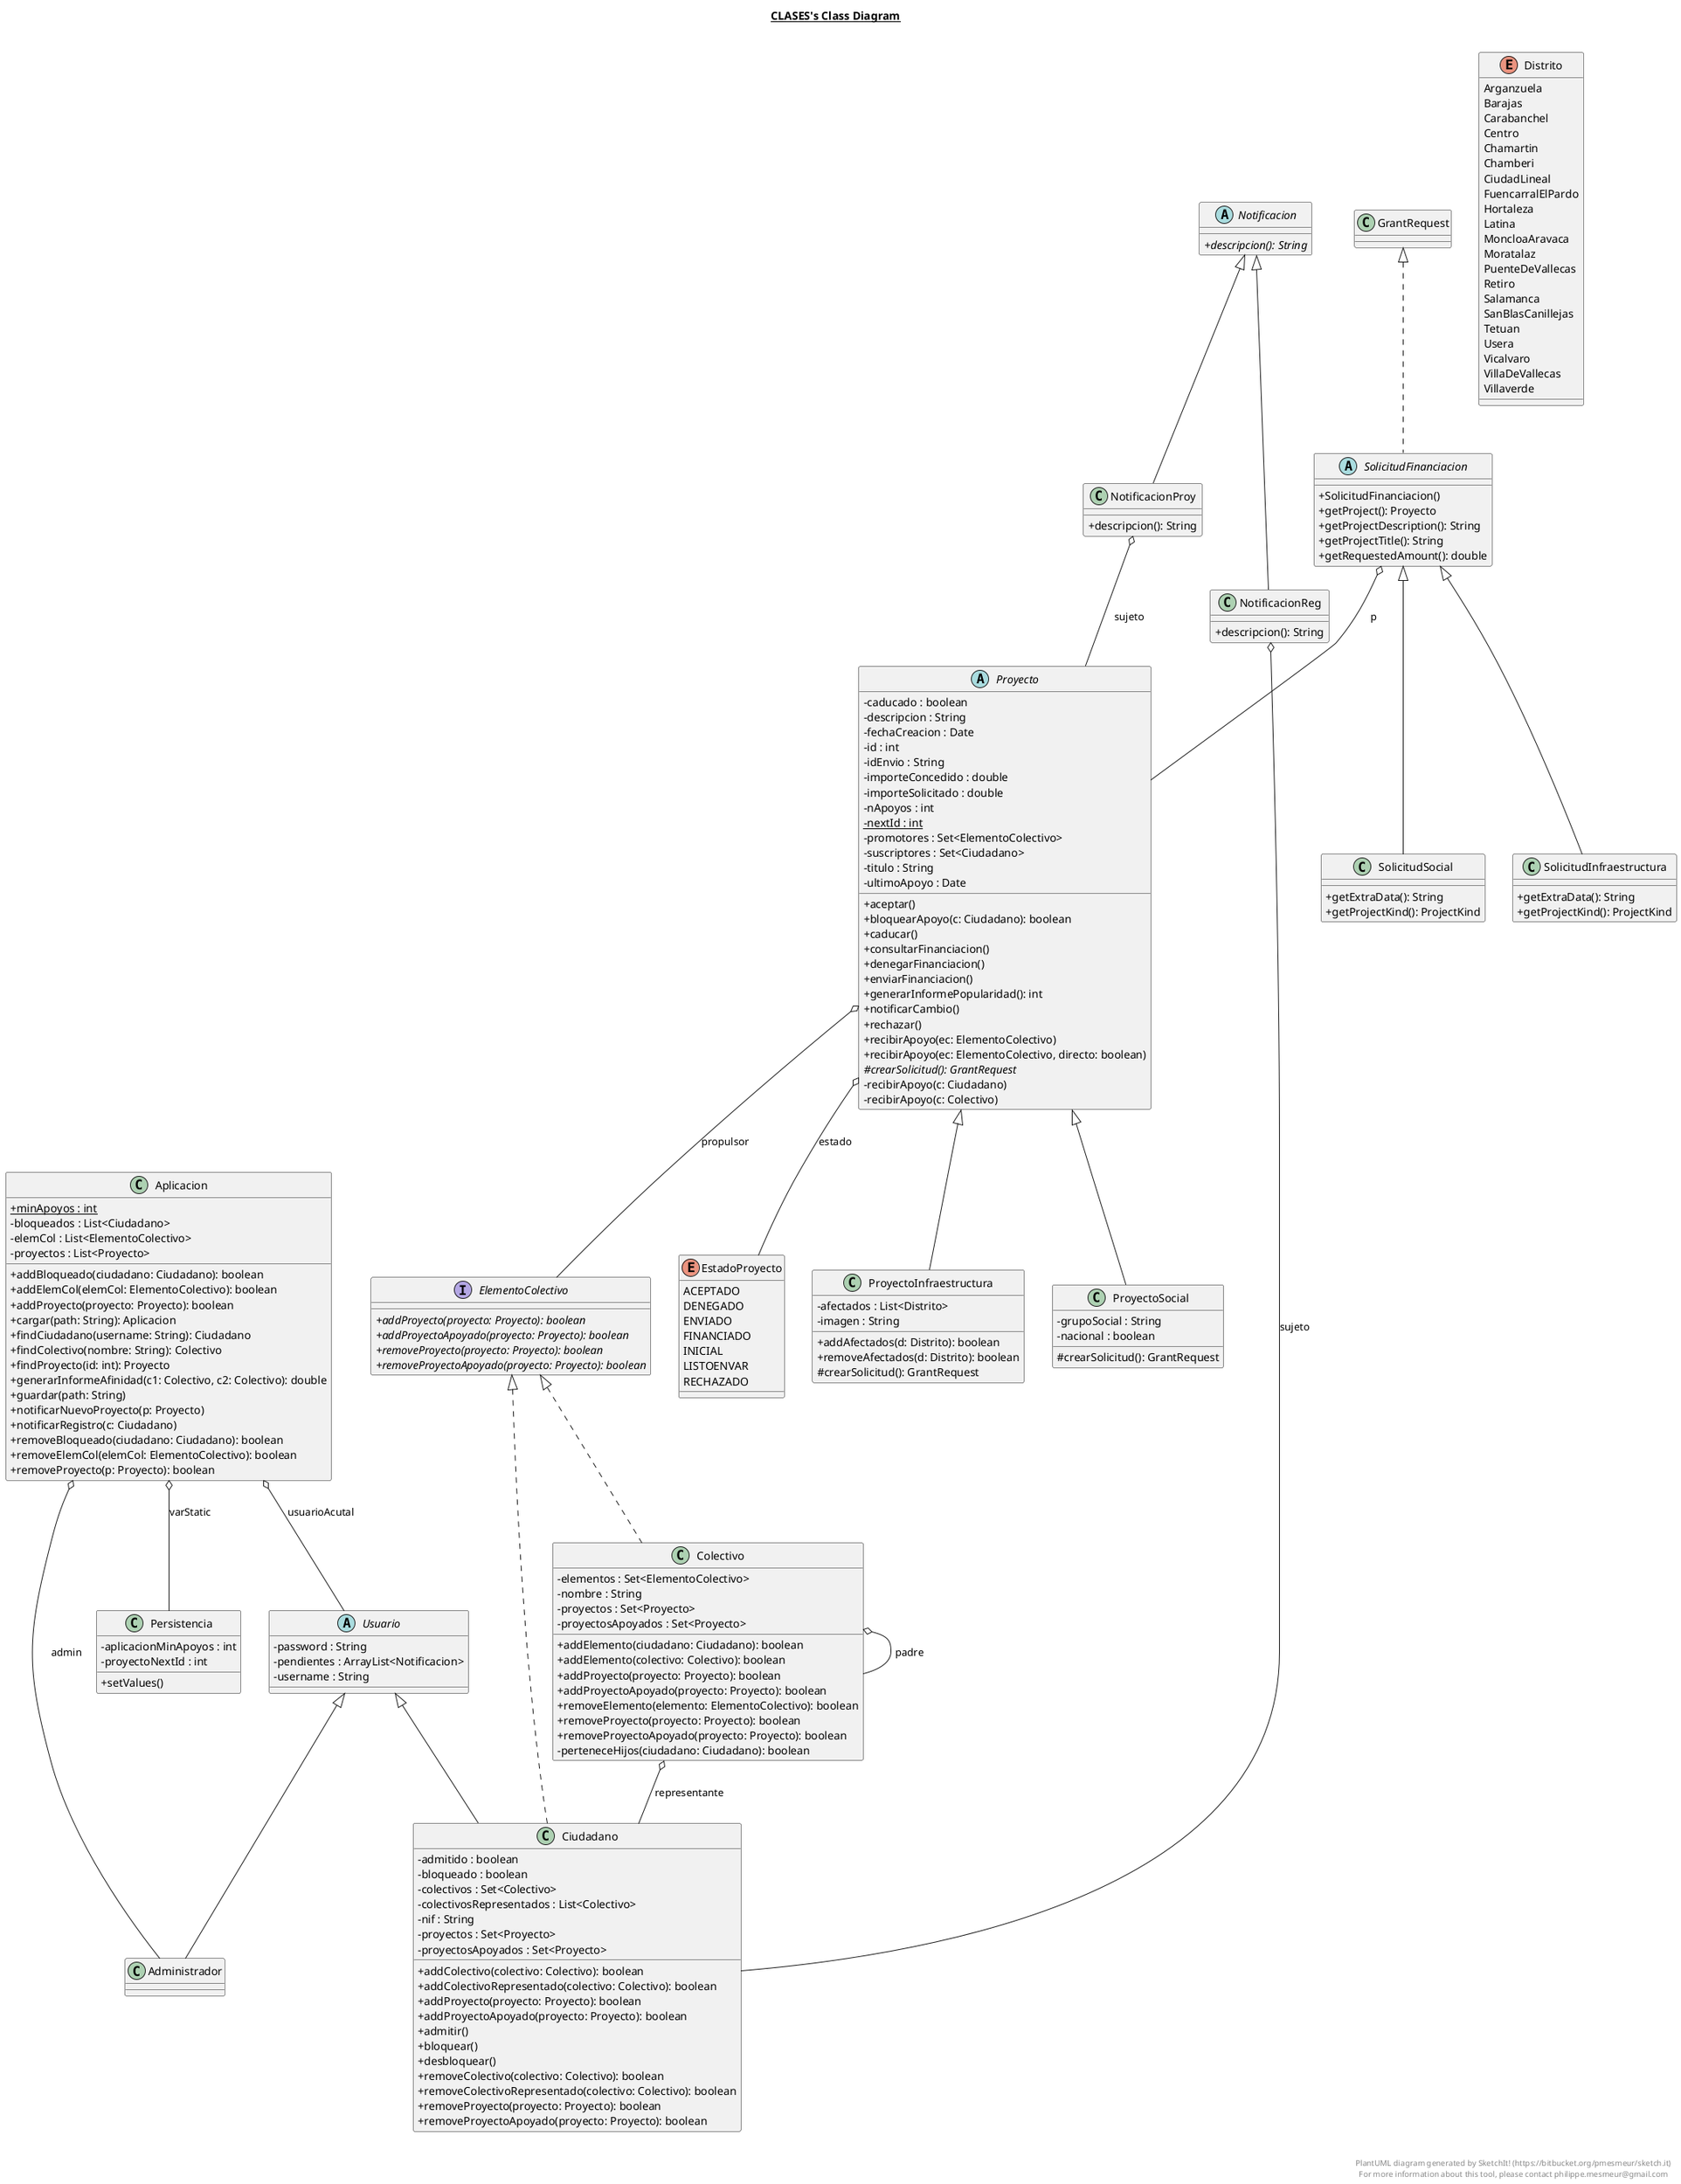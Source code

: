 @startuml

title __CLASES's Class Diagram__\n

skinparam classAttributeIconSize 0

      class Administrador {
      }
  
      class Aplicacion {
          {static} + minApoyos : int
          - bloqueados : List<Ciudadano>
          - elemCol : List<ElementoColectivo>
          - proyectos : List<Proyecto>
          + addBloqueado(ciudadano: Ciudadano): boolean
          + addElemCol(elemCol: ElementoColectivo): boolean
          + addProyecto(proyecto: Proyecto): boolean
          + cargar(path: String): Aplicacion
          + findCiudadano(username: String): Ciudadano
          + findColectivo(nombre: String): Colectivo
          + findProyecto(id: int): Proyecto
          + generarInformeAfinidad(c1: Colectivo, c2: Colectivo): double
          + guardar(path: String)
          + notificarNuevoProyecto(p: Proyecto)
          + notificarRegistro(c: Ciudadano)
          + removeBloqueado(ciudadano: Ciudadano): boolean
          + removeElemCol(elemCol: ElementoColectivo): boolean
          + removeProyecto(p: Proyecto): boolean
      }
  

    class Ciudadano {
      - admitido : boolean
      - bloqueado : boolean
      - colectivos : Set<Colectivo>
      - colectivosRepresentados : List<Colectivo>
      - nif : String
      - proyectos : Set<Proyecto>
      - proyectosApoyados : Set<Proyecto>
      + addColectivo(colectivo: Colectivo): boolean
      + addColectivoRepresentado(colectivo: Colectivo): boolean
      + addProyecto(proyecto: Proyecto): boolean
      + addProyectoApoyado(proyecto: Proyecto): boolean
      + admitir()
      + bloquear()
      + desbloquear()
      + removeColectivo(colectivo: Colectivo): boolean
      + removeColectivoRepresentado(colectivo: Colectivo): boolean
      + removeProyecto(proyecto: Proyecto): boolean
      + removeProyectoApoyado(proyecto: Proyecto): boolean
    }

      class Colectivo {
          - elementos : Set<ElementoColectivo>
          - nombre : String
          - proyectos : Set<Proyecto>
          - proyectosApoyados : Set<Proyecto>
          + addElemento(ciudadano: Ciudadano): boolean
          + addElemento(colectivo: Colectivo): boolean
          + addProyecto(proyecto: Proyecto): boolean
          + addProyectoApoyado(proyecto: Proyecto): boolean
          + removeElemento(elemento: ElementoColectivo): boolean
          + removeProyecto(proyecto: Proyecto): boolean
          + removeProyectoApoyado(proyecto: Proyecto): boolean
          - perteneceHijos(ciudadano: Ciudadano): boolean
      }

      enum Distrito {
        Arganzuela
        Barajas
        Carabanchel
        Centro
        Chamartin
        Chamberi
        CiudadLineal
        FuencarralElPardo
        Hortaleza
        Latina
        MoncloaAravaca
        Moratalaz
        PuenteDeVallecas
        Retiro
        Salamanca
        SanBlasCanillejas
        Tetuan
        Usera
        Vicalvaro
        VillaDeVallecas
        Villaverde
      }
  

      interface ElementoColectivo {
          {abstract} + addProyecto(proyecto: Proyecto): boolean
          {abstract} + addProyectoApoyado(proyecto: Proyecto): boolean
          {abstract} + removeProyecto(proyecto: Proyecto): boolean
          {abstract} + removeProyectoApoyado(proyecto: Proyecto): boolean
      }

      enum EstadoProyecto {
        ACEPTADO
        DENEGADO
        ENVIADO
        FINANCIADO
        INICIAL
        LISTOENVAR
        RECHAZADO
      }

      abstract class Notificacion {
          {abstract} + descripcion(): String
      }

      class NotificacionProy {
          + descripcion(): String
      }

      class NotificacionReg {
          + descripcion(): String
      }

      class Persistencia {
          - aplicacionMinApoyos : int
          - proyectoNextId : int
          + setValues()
      }

      abstract class Proyecto {
          - caducado : boolean
          - descripcion : String
          - fechaCreacion : Date
          - id : int
          - idEnvio : String
          - importeConcedido : double
          - importeSolicitado : double
          - nApoyos : int
          {static} - nextId : int
          - promotores : Set<ElementoColectivo>
          - suscriptores : Set<Ciudadano>
          - titulo : String
          - ultimoApoyo : Date
          + aceptar()
          + bloquearApoyo(c: Ciudadano): boolean
          + caducar()
          + consultarFinanciacion()
          + denegarFinanciacion()
          + enviarFinanciacion()
          + generarInformePopularidad(): int
          + notificarCambio()
          + rechazar()
          + recibirApoyo(ec: ElementoColectivo)
          + recibirApoyo(ec: ElementoColectivo, directo: boolean)
          {abstract} # crearSolicitud(): GrantRequest
          - recibirApoyo(c: Ciudadano)
          - recibirApoyo(c: Colectivo)
      }

      class ProyectoInfraestructura {
          - afectados : List<Distrito>
          - imagen : String
          + addAfectados(d: Distrito): boolean
          + removeAfectados(d: Distrito): boolean
          # crearSolicitud(): GrantRequest
      }

      class ProyectoSocial {
          - grupoSocial : String
          - nacional : boolean
          # crearSolicitud(): GrantRequest
      }

      abstract class SolicitudFinanciacion {
          + SolicitudFinanciacion()
          + getProject(): Proyecto
          + getProjectDescription(): String
          + getProjectTitle(): String
          + getRequestedAmount(): double
      }

      class SolicitudInfraestructura {
          + getExtraData(): String
          + getProjectKind(): ProjectKind
      }

      class SolicitudSocial {
          + getExtraData(): String
          + getProjectKind(): ProjectKind
      }

      abstract class Usuario {
          - password : String
          - pendientes : ArrayList<Notificacion>
          - username : String
      }
  

  Administrador -up-|> Usuario
  Aplicacion o-- Administrador : admin
  Aplicacion o-- Usuario : usuarioAcutal
  Aplicacion o-- Persistencia : varStatic
  Ciudadano .up.|> ElementoColectivo
  Ciudadano -up-|> Usuario
  Colectivo .up.|> ElementoColectivo
  Colectivo o-- Colectivo : padre
  Colectivo o-- Ciudadano : representante
  NotificacionProy -up-|> Notificacion
  NotificacionProy o-- Proyecto : sujeto
  NotificacionReg -up-|> Notificacion
  NotificacionReg o-- Ciudadano : sujeto
  Proyecto o-- EstadoProyecto : estado
  Proyecto o-- ElementoColectivo : propulsor
  ProyectoInfraestructura -up-|> Proyecto
  ProyectoSocial -up-|> Proyecto
  SolicitudFinanciacion .up.|> GrantRequest
  SolicitudFinanciacion o-- Proyecto : p
  SolicitudInfraestructura -up-|> SolicitudFinanciacion
  SolicitudSocial -up-|> SolicitudFinanciacion


right footer


PlantUML diagram generated by SketchIt! (https://bitbucket.org/pmesmeur/sketch.it)
For more information about this tool, please contact philippe.mesmeur@gmail.com
endfooter

@enduml
